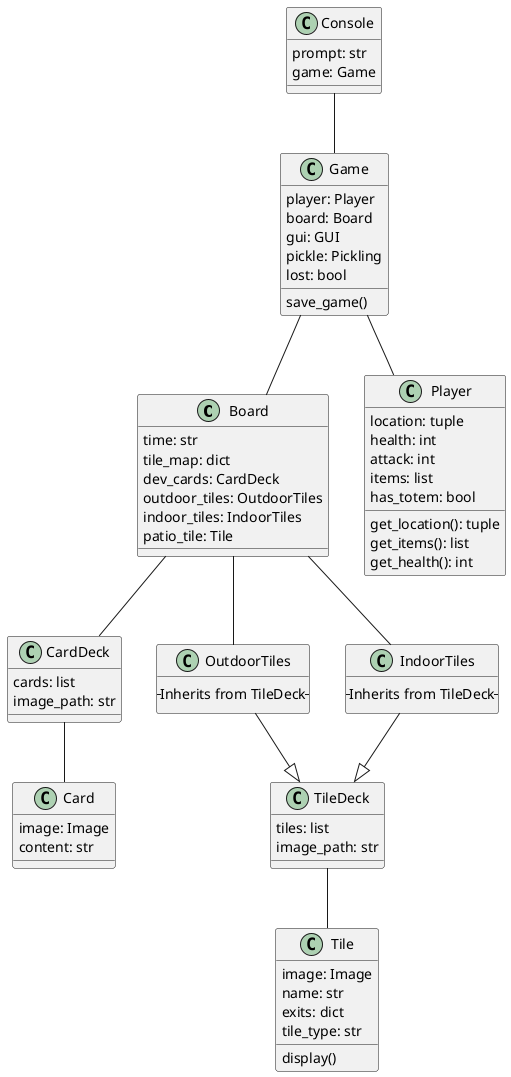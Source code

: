 @startuml

class Board {
    time: str
    tile_map: dict
    dev_cards: CardDeck
    outdoor_tiles: OutdoorTiles
    indoor_tiles: IndoorTiles
    patio_tile: Tile
}

class Card {
    image: Image
    content: str
}

class CardDeck {
    cards: list
    image_path: str
}

class Console {
    prompt: str
    game: Game
}

class Game {
    player: Player
    board: Board
    gui: GUI
    pickle: Pickling
    lost: bool
    save_game()
}

class Player {
    location: tuple
    health: int
    attack: int
    items: list
    has_totem: bool
    get_location(): tuple
    get_items(): list
    get_health(): int
}

class Tile {
    image: Image
    name: str
    exits: dict
    tile_type: str
    display()
}

class TileDeck {
    tiles: list
    image_path: str
}

class OutdoorTiles {
    -- Inherits from TileDeck --
}

class IndoorTiles {
    -- Inherits from TileDeck --
}

Board -- CardDeck
Board -- OutdoorTiles
Board -- IndoorTiles
CardDeck -- Card
Console -- Game
Game -- Player
Game -- Board
TileDeck -- Tile
OutdoorTiles --|> TileDeck
IndoorTiles --|> TileDeck

@enduml

